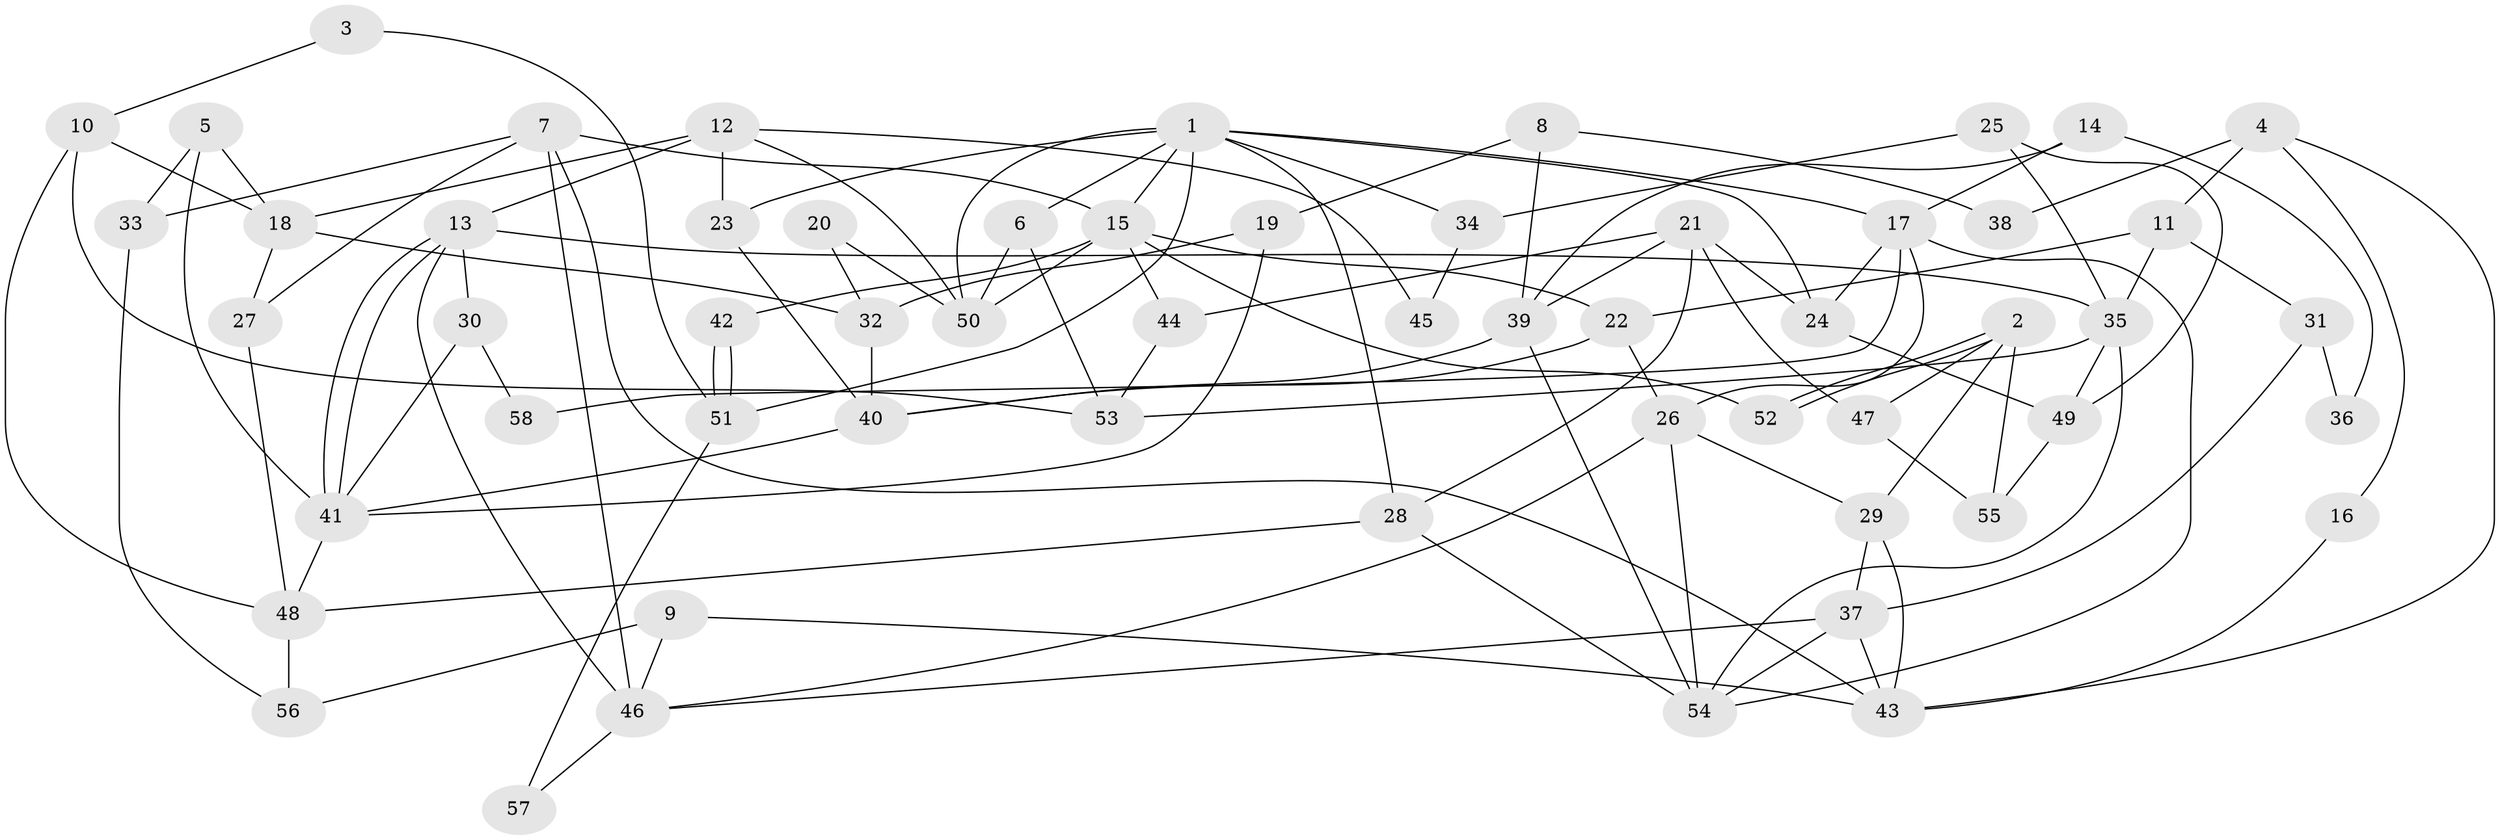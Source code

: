 // Generated by graph-tools (version 1.1) at 2025/02/03/09/25 03:02:04]
// undirected, 58 vertices, 116 edges
graph export_dot {
graph [start="1"]
  node [color=gray90,style=filled];
  1;
  2;
  3;
  4;
  5;
  6;
  7;
  8;
  9;
  10;
  11;
  12;
  13;
  14;
  15;
  16;
  17;
  18;
  19;
  20;
  21;
  22;
  23;
  24;
  25;
  26;
  27;
  28;
  29;
  30;
  31;
  32;
  33;
  34;
  35;
  36;
  37;
  38;
  39;
  40;
  41;
  42;
  43;
  44;
  45;
  46;
  47;
  48;
  49;
  50;
  51;
  52;
  53;
  54;
  55;
  56;
  57;
  58;
  1 -- 17;
  1 -- 15;
  1 -- 6;
  1 -- 23;
  1 -- 24;
  1 -- 28;
  1 -- 34;
  1 -- 50;
  1 -- 51;
  2 -- 47;
  2 -- 52;
  2 -- 52;
  2 -- 29;
  2 -- 55;
  3 -- 51;
  3 -- 10;
  4 -- 11;
  4 -- 43;
  4 -- 16;
  4 -- 38;
  5 -- 41;
  5 -- 18;
  5 -- 33;
  6 -- 50;
  6 -- 53;
  7 -- 43;
  7 -- 46;
  7 -- 15;
  7 -- 27;
  7 -- 33;
  8 -- 39;
  8 -- 19;
  8 -- 38;
  9 -- 43;
  9 -- 46;
  9 -- 56;
  10 -- 53;
  10 -- 18;
  10 -- 48;
  11 -- 22;
  11 -- 35;
  11 -- 31;
  12 -- 50;
  12 -- 23;
  12 -- 13;
  12 -- 18;
  12 -- 45;
  13 -- 41;
  13 -- 41;
  13 -- 30;
  13 -- 35;
  13 -- 46;
  14 -- 39;
  14 -- 17;
  14 -- 36;
  15 -- 44;
  15 -- 22;
  15 -- 42;
  15 -- 50;
  15 -- 52;
  16 -- 43;
  17 -- 24;
  17 -- 54;
  17 -- 26;
  17 -- 58;
  18 -- 27;
  18 -- 32;
  19 -- 41;
  19 -- 32;
  20 -- 50;
  20 -- 32;
  21 -- 39;
  21 -- 28;
  21 -- 24;
  21 -- 44;
  21 -- 47;
  22 -- 26;
  22 -- 40;
  23 -- 40;
  24 -- 49;
  25 -- 35;
  25 -- 49;
  25 -- 34;
  26 -- 46;
  26 -- 29;
  26 -- 54;
  27 -- 48;
  28 -- 48;
  28 -- 54;
  29 -- 37;
  29 -- 43;
  30 -- 41;
  30 -- 58;
  31 -- 37;
  31 -- 36;
  32 -- 40;
  33 -- 56;
  34 -- 45;
  35 -- 54;
  35 -- 49;
  35 -- 53;
  37 -- 54;
  37 -- 43;
  37 -- 46;
  39 -- 40;
  39 -- 54;
  40 -- 41;
  41 -- 48;
  42 -- 51;
  42 -- 51;
  44 -- 53;
  46 -- 57;
  47 -- 55;
  48 -- 56;
  49 -- 55;
  51 -- 57;
}
